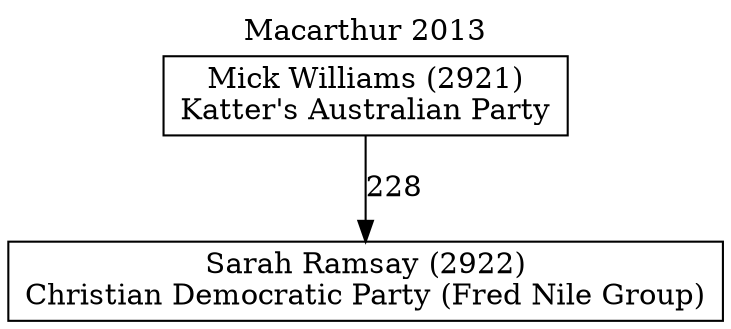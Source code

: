 // House preference flow
digraph "Sarah Ramsay (2922)_Macarthur_2013" {
	graph [label="Macarthur 2013" labelloc=t mclimit=10]
	node [shape=box]
	"Sarah Ramsay (2922)" [label="Sarah Ramsay (2922)
Christian Democratic Party (Fred Nile Group)"]
	"Mick Williams (2921)" [label="Mick Williams (2921)
Katter's Australian Party"]
	"Mick Williams (2921)" -> "Sarah Ramsay (2922)" [label=228]
}
